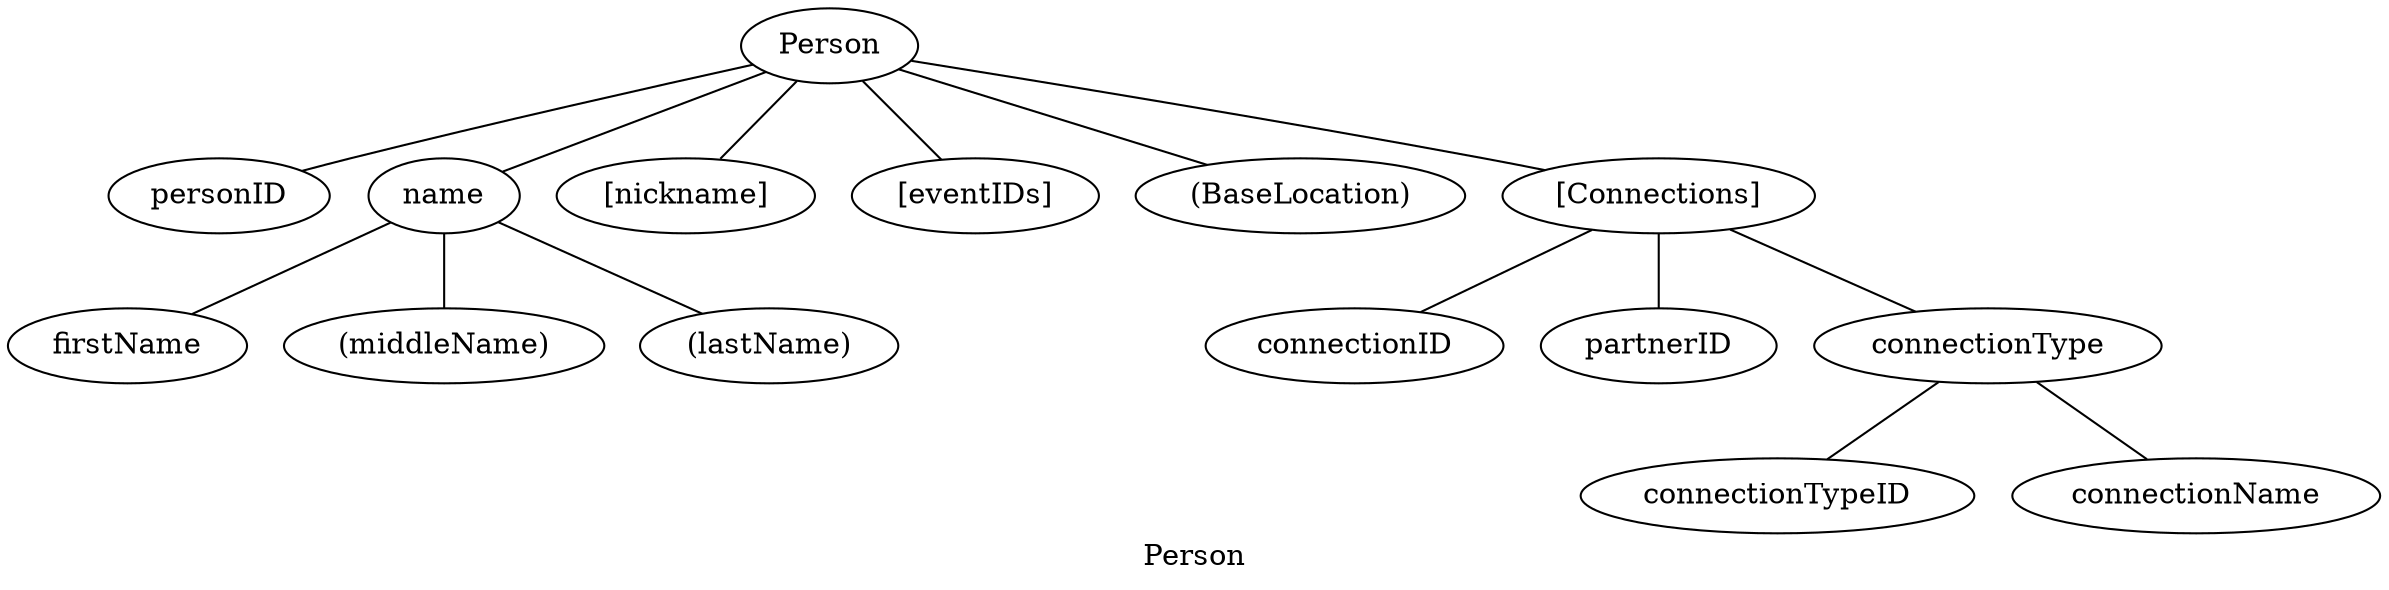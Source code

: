 strict graph Person {
    label="Person"
    Person -- personID
    Person -- name
    name -- firstName
    name -- "(middleName)"
    name -- "(lastName)"
    Person -- "[nickname]"
    Person -- "[eventIDs]"
    Person -- "(BaseLocation)"
    Person -- "[Connections]"
    "[Connections]" -- connectionID
    "[Connections]" -- partnerID
    "[Connections]" -- connectionType
    connectionType -- connectionTypeID
    connectionType -- connectionName
}